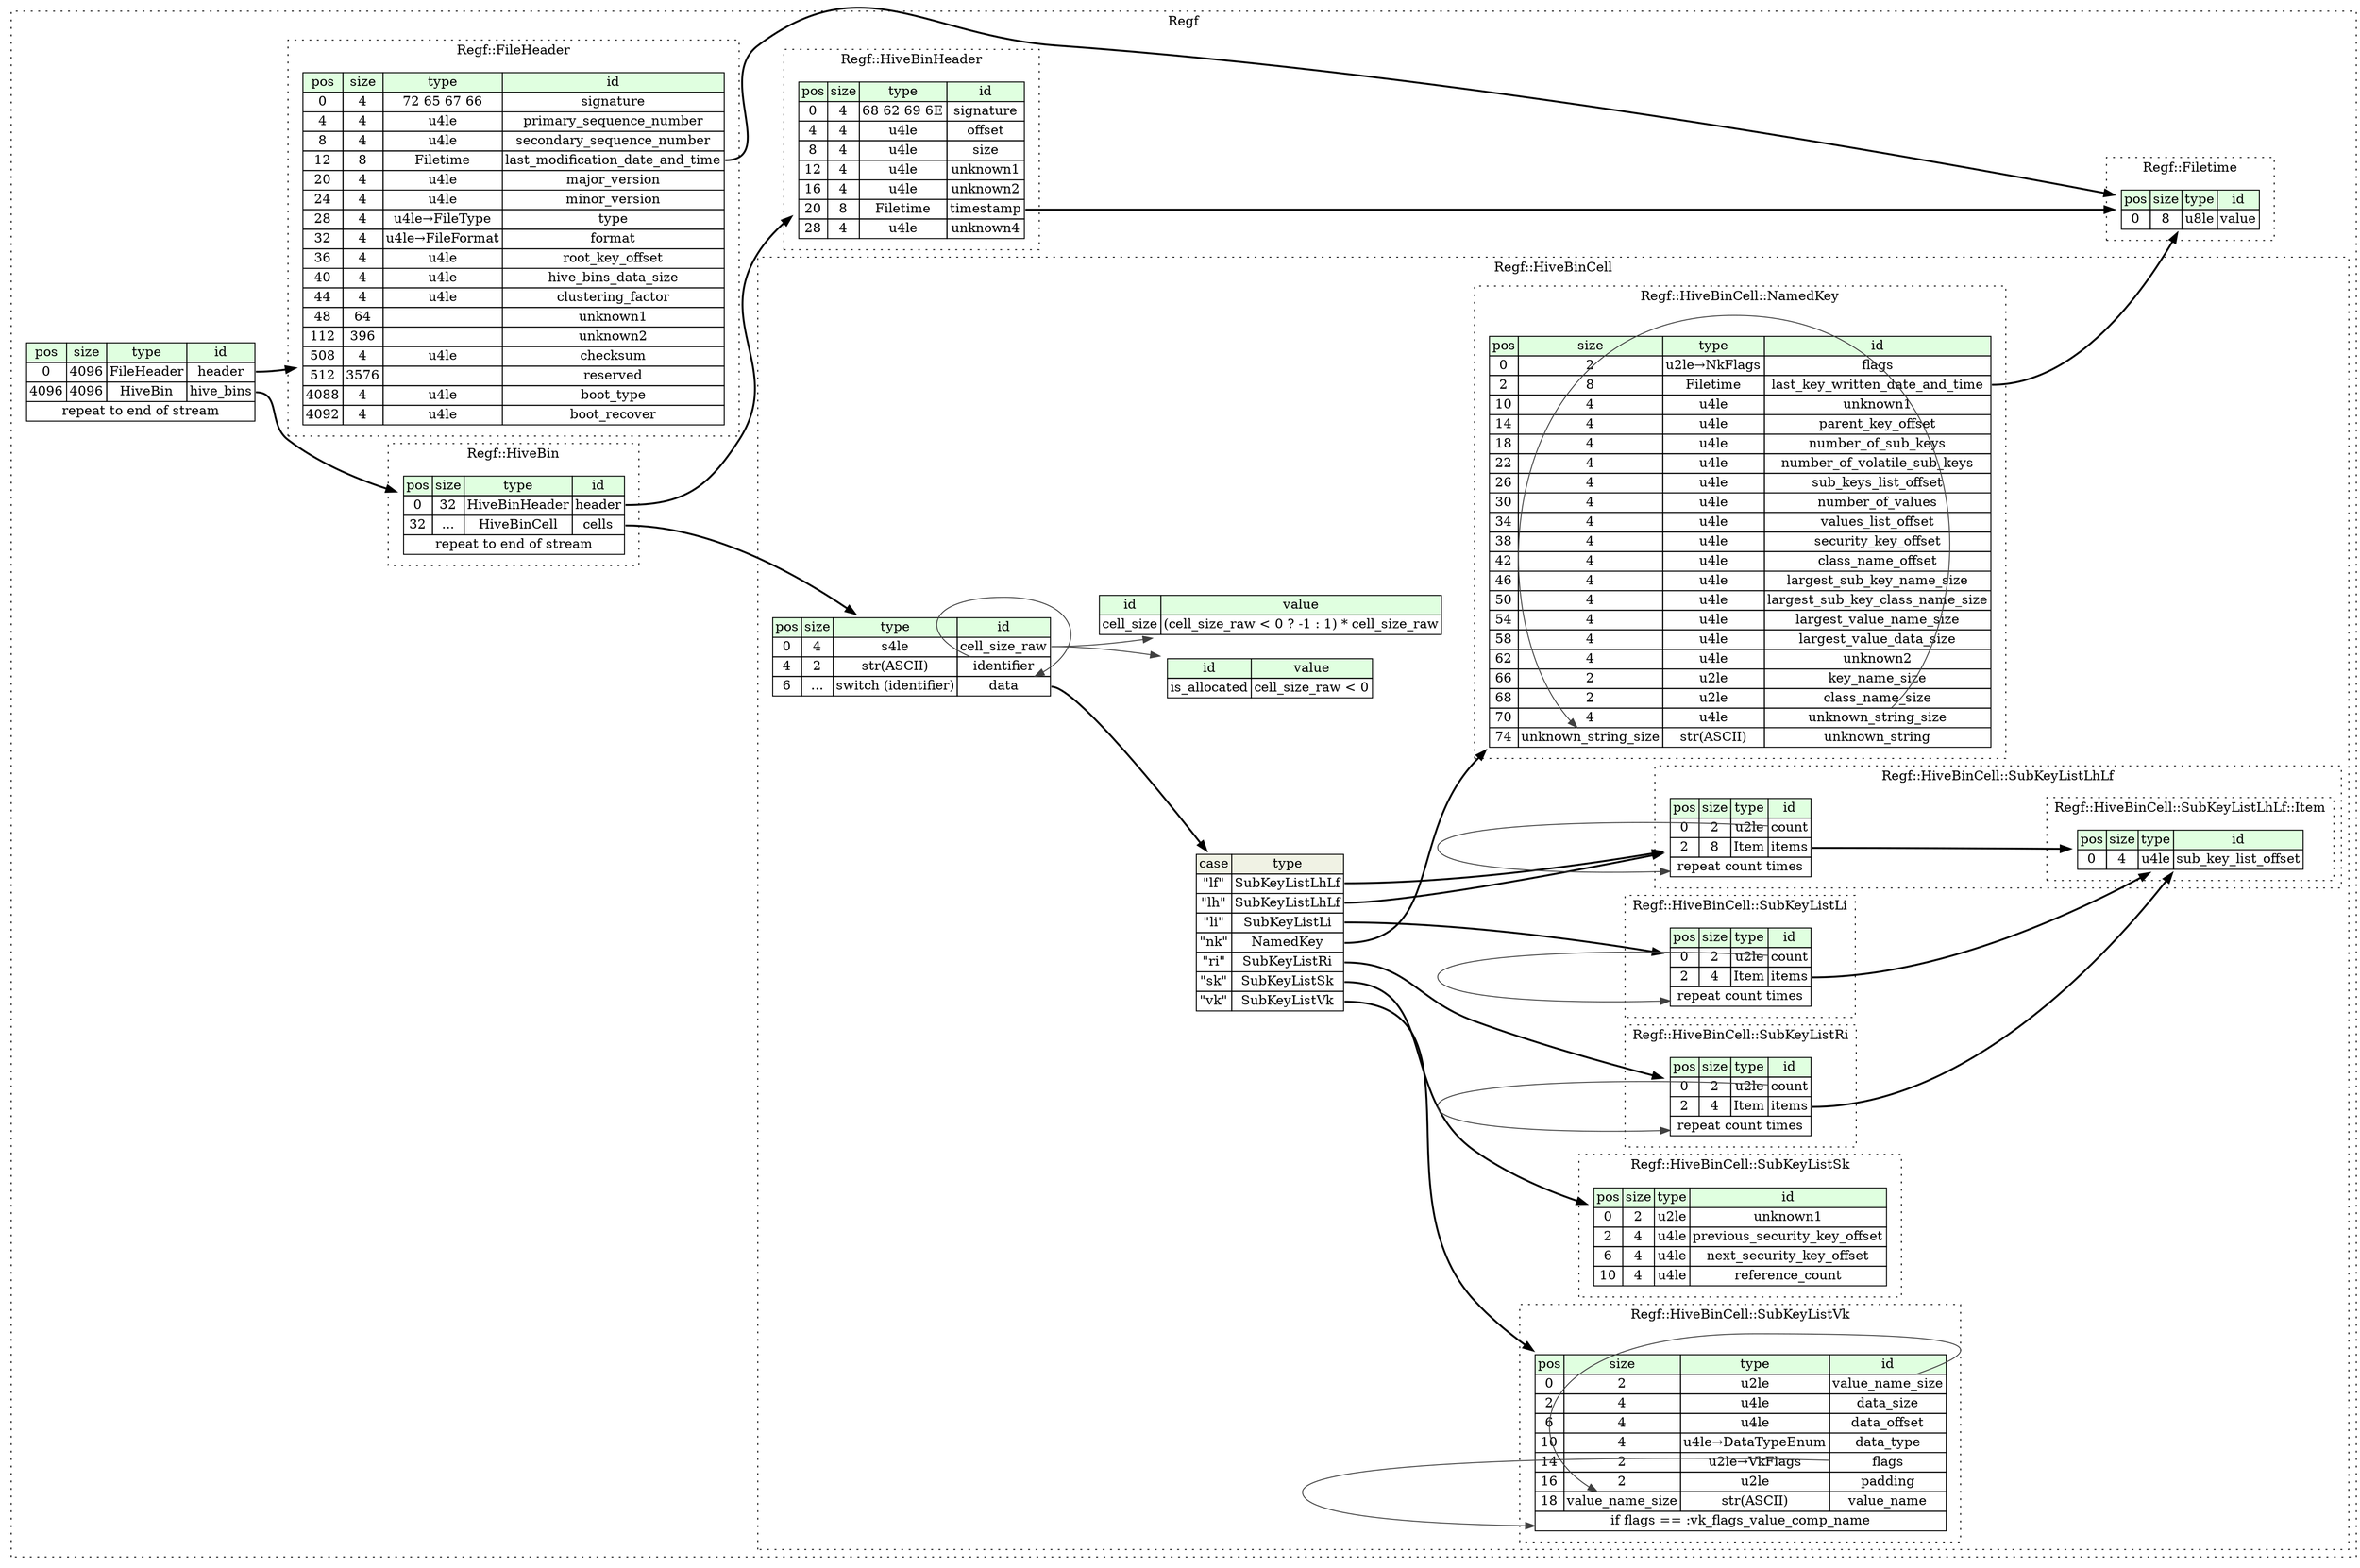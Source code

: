 digraph {
	rankdir=LR;
	node [shape=plaintext];
	subgraph cluster__regf {
		label="Regf";
		graph[style=dotted];

		regf__seq [label=<<TABLE BORDER="0" CELLBORDER="1" CELLSPACING="0">
			<TR><TD BGCOLOR="#E0FFE0">pos</TD><TD BGCOLOR="#E0FFE0">size</TD><TD BGCOLOR="#E0FFE0">type</TD><TD BGCOLOR="#E0FFE0">id</TD></TR>
			<TR><TD PORT="header_pos">0</TD><TD PORT="header_size">4096</TD><TD>FileHeader</TD><TD PORT="header_type">header</TD></TR>
			<TR><TD PORT="hive_bins_pos">4096</TD><TD PORT="hive_bins_size">4096</TD><TD>HiveBin</TD><TD PORT="hive_bins_type">hive_bins</TD></TR>
			<TR><TD COLSPAN="4" PORT="hive_bins__repeat">repeat to end of stream</TD></TR>
		</TABLE>>];
		subgraph cluster__file_header {
			label="Regf::FileHeader";
			graph[style=dotted];

			file_header__seq [label=<<TABLE BORDER="0" CELLBORDER="1" CELLSPACING="0">
				<TR><TD BGCOLOR="#E0FFE0">pos</TD><TD BGCOLOR="#E0FFE0">size</TD><TD BGCOLOR="#E0FFE0">type</TD><TD BGCOLOR="#E0FFE0">id</TD></TR>
				<TR><TD PORT="signature_pos">0</TD><TD PORT="signature_size">4</TD><TD>72 65 67 66</TD><TD PORT="signature_type">signature</TD></TR>
				<TR><TD PORT="primary_sequence_number_pos">4</TD><TD PORT="primary_sequence_number_size">4</TD><TD>u4le</TD><TD PORT="primary_sequence_number_type">primary_sequence_number</TD></TR>
				<TR><TD PORT="secondary_sequence_number_pos">8</TD><TD PORT="secondary_sequence_number_size">4</TD><TD>u4le</TD><TD PORT="secondary_sequence_number_type">secondary_sequence_number</TD></TR>
				<TR><TD PORT="last_modification_date_and_time_pos">12</TD><TD PORT="last_modification_date_and_time_size">8</TD><TD>Filetime</TD><TD PORT="last_modification_date_and_time_type">last_modification_date_and_time</TD></TR>
				<TR><TD PORT="major_version_pos">20</TD><TD PORT="major_version_size">4</TD><TD>u4le</TD><TD PORT="major_version_type">major_version</TD></TR>
				<TR><TD PORT="minor_version_pos">24</TD><TD PORT="minor_version_size">4</TD><TD>u4le</TD><TD PORT="minor_version_type">minor_version</TD></TR>
				<TR><TD PORT="type_pos">28</TD><TD PORT="type_size">4</TD><TD>u4le→FileType</TD><TD PORT="type_type">type</TD></TR>
				<TR><TD PORT="format_pos">32</TD><TD PORT="format_size">4</TD><TD>u4le→FileFormat</TD><TD PORT="format_type">format</TD></TR>
				<TR><TD PORT="root_key_offset_pos">36</TD><TD PORT="root_key_offset_size">4</TD><TD>u4le</TD><TD PORT="root_key_offset_type">root_key_offset</TD></TR>
				<TR><TD PORT="hive_bins_data_size_pos">40</TD><TD PORT="hive_bins_data_size_size">4</TD><TD>u4le</TD><TD PORT="hive_bins_data_size_type">hive_bins_data_size</TD></TR>
				<TR><TD PORT="clustering_factor_pos">44</TD><TD PORT="clustering_factor_size">4</TD><TD>u4le</TD><TD PORT="clustering_factor_type">clustering_factor</TD></TR>
				<TR><TD PORT="unknown1_pos">48</TD><TD PORT="unknown1_size">64</TD><TD></TD><TD PORT="unknown1_type">unknown1</TD></TR>
				<TR><TD PORT="unknown2_pos">112</TD><TD PORT="unknown2_size">396</TD><TD></TD><TD PORT="unknown2_type">unknown2</TD></TR>
				<TR><TD PORT="checksum_pos">508</TD><TD PORT="checksum_size">4</TD><TD>u4le</TD><TD PORT="checksum_type">checksum</TD></TR>
				<TR><TD PORT="reserved_pos">512</TD><TD PORT="reserved_size">3576</TD><TD></TD><TD PORT="reserved_type">reserved</TD></TR>
				<TR><TD PORT="boot_type_pos">4088</TD><TD PORT="boot_type_size">4</TD><TD>u4le</TD><TD PORT="boot_type_type">boot_type</TD></TR>
				<TR><TD PORT="boot_recover_pos">4092</TD><TD PORT="boot_recover_size">4</TD><TD>u4le</TD><TD PORT="boot_recover_type">boot_recover</TD></TR>
			</TABLE>>];
		}
		subgraph cluster__filetime {
			label="Regf::Filetime";
			graph[style=dotted];

			filetime__seq [label=<<TABLE BORDER="0" CELLBORDER="1" CELLSPACING="0">
				<TR><TD BGCOLOR="#E0FFE0">pos</TD><TD BGCOLOR="#E0FFE0">size</TD><TD BGCOLOR="#E0FFE0">type</TD><TD BGCOLOR="#E0FFE0">id</TD></TR>
				<TR><TD PORT="value_pos">0</TD><TD PORT="value_size">8</TD><TD>u8le</TD><TD PORT="value_type">value</TD></TR>
			</TABLE>>];
		}
		subgraph cluster__hive_bin {
			label="Regf::HiveBin";
			graph[style=dotted];

			hive_bin__seq [label=<<TABLE BORDER="0" CELLBORDER="1" CELLSPACING="0">
				<TR><TD BGCOLOR="#E0FFE0">pos</TD><TD BGCOLOR="#E0FFE0">size</TD><TD BGCOLOR="#E0FFE0">type</TD><TD BGCOLOR="#E0FFE0">id</TD></TR>
				<TR><TD PORT="header_pos">0</TD><TD PORT="header_size">32</TD><TD>HiveBinHeader</TD><TD PORT="header_type">header</TD></TR>
				<TR><TD PORT="cells_pos">32</TD><TD PORT="cells_size">...</TD><TD>HiveBinCell</TD><TD PORT="cells_type">cells</TD></TR>
				<TR><TD COLSPAN="4" PORT="cells__repeat">repeat to end of stream</TD></TR>
			</TABLE>>];
		}
		subgraph cluster__hive_bin_cell {
			label="Regf::HiveBinCell";
			graph[style=dotted];

			hive_bin_cell__seq [label=<<TABLE BORDER="0" CELLBORDER="1" CELLSPACING="0">
				<TR><TD BGCOLOR="#E0FFE0">pos</TD><TD BGCOLOR="#E0FFE0">size</TD><TD BGCOLOR="#E0FFE0">type</TD><TD BGCOLOR="#E0FFE0">id</TD></TR>
				<TR><TD PORT="cell_size_raw_pos">0</TD><TD PORT="cell_size_raw_size">4</TD><TD>s4le</TD><TD PORT="cell_size_raw_type">cell_size_raw</TD></TR>
				<TR><TD PORT="identifier_pos">4</TD><TD PORT="identifier_size">2</TD><TD>str(ASCII)</TD><TD PORT="identifier_type">identifier</TD></TR>
				<TR><TD PORT="data_pos">6</TD><TD PORT="data_size">...</TD><TD>switch (identifier)</TD><TD PORT="data_type">data</TD></TR>
			</TABLE>>];
			hive_bin_cell__inst__cell_size [label=<<TABLE BORDER="0" CELLBORDER="1" CELLSPACING="0">
				<TR><TD BGCOLOR="#E0FFE0">id</TD><TD BGCOLOR="#E0FFE0">value</TD></TR>
				<TR><TD>cell_size</TD><TD>(cell_size_raw &lt; 0 ? -1 : 1) * cell_size_raw</TD></TR>
			</TABLE>>];
			hive_bin_cell__inst__is_allocated [label=<<TABLE BORDER="0" CELLBORDER="1" CELLSPACING="0">
				<TR><TD BGCOLOR="#E0FFE0">id</TD><TD BGCOLOR="#E0FFE0">value</TD></TR>
				<TR><TD>is_allocated</TD><TD>cell_size_raw &lt; 0</TD></TR>
			</TABLE>>];
hive_bin_cell__seq_data_switch [label=<<TABLE BORDER="0" CELLBORDER="1" CELLSPACING="0">
	<TR><TD BGCOLOR="#F0F2E4">case</TD><TD BGCOLOR="#F0F2E4">type</TD></TR>
	<TR><TD>&quot;lf&quot;</TD><TD PORT="case0">SubKeyListLhLf</TD></TR>
	<TR><TD>&quot;lh&quot;</TD><TD PORT="case1">SubKeyListLhLf</TD></TR>
	<TR><TD>&quot;li&quot;</TD><TD PORT="case2">SubKeyListLi</TD></TR>
	<TR><TD>&quot;nk&quot;</TD><TD PORT="case3">NamedKey</TD></TR>
	<TR><TD>&quot;ri&quot;</TD><TD PORT="case4">SubKeyListRi</TD></TR>
	<TR><TD>&quot;sk&quot;</TD><TD PORT="case5">SubKeyListSk</TD></TR>
	<TR><TD>&quot;vk&quot;</TD><TD PORT="case6">SubKeyListVk</TD></TR>
</TABLE>>];
			subgraph cluster__named_key {
				label="Regf::HiveBinCell::NamedKey";
				graph[style=dotted];

				named_key__seq [label=<<TABLE BORDER="0" CELLBORDER="1" CELLSPACING="0">
					<TR><TD BGCOLOR="#E0FFE0">pos</TD><TD BGCOLOR="#E0FFE0">size</TD><TD BGCOLOR="#E0FFE0">type</TD><TD BGCOLOR="#E0FFE0">id</TD></TR>
					<TR><TD PORT="flags_pos">0</TD><TD PORT="flags_size">2</TD><TD>u2le→NkFlags</TD><TD PORT="flags_type">flags</TD></TR>
					<TR><TD PORT="last_key_written_date_and_time_pos">2</TD><TD PORT="last_key_written_date_and_time_size">8</TD><TD>Filetime</TD><TD PORT="last_key_written_date_and_time_type">last_key_written_date_and_time</TD></TR>
					<TR><TD PORT="unknown1_pos">10</TD><TD PORT="unknown1_size">4</TD><TD>u4le</TD><TD PORT="unknown1_type">unknown1</TD></TR>
					<TR><TD PORT="parent_key_offset_pos">14</TD><TD PORT="parent_key_offset_size">4</TD><TD>u4le</TD><TD PORT="parent_key_offset_type">parent_key_offset</TD></TR>
					<TR><TD PORT="number_of_sub_keys_pos">18</TD><TD PORT="number_of_sub_keys_size">4</TD><TD>u4le</TD><TD PORT="number_of_sub_keys_type">number_of_sub_keys</TD></TR>
					<TR><TD PORT="number_of_volatile_sub_keys_pos">22</TD><TD PORT="number_of_volatile_sub_keys_size">4</TD><TD>u4le</TD><TD PORT="number_of_volatile_sub_keys_type">number_of_volatile_sub_keys</TD></TR>
					<TR><TD PORT="sub_keys_list_offset_pos">26</TD><TD PORT="sub_keys_list_offset_size">4</TD><TD>u4le</TD><TD PORT="sub_keys_list_offset_type">sub_keys_list_offset</TD></TR>
					<TR><TD PORT="number_of_values_pos">30</TD><TD PORT="number_of_values_size">4</TD><TD>u4le</TD><TD PORT="number_of_values_type">number_of_values</TD></TR>
					<TR><TD PORT="values_list_offset_pos">34</TD><TD PORT="values_list_offset_size">4</TD><TD>u4le</TD><TD PORT="values_list_offset_type">values_list_offset</TD></TR>
					<TR><TD PORT="security_key_offset_pos">38</TD><TD PORT="security_key_offset_size">4</TD><TD>u4le</TD><TD PORT="security_key_offset_type">security_key_offset</TD></TR>
					<TR><TD PORT="class_name_offset_pos">42</TD><TD PORT="class_name_offset_size">4</TD><TD>u4le</TD><TD PORT="class_name_offset_type">class_name_offset</TD></TR>
					<TR><TD PORT="largest_sub_key_name_size_pos">46</TD><TD PORT="largest_sub_key_name_size_size">4</TD><TD>u4le</TD><TD PORT="largest_sub_key_name_size_type">largest_sub_key_name_size</TD></TR>
					<TR><TD PORT="largest_sub_key_class_name_size_pos">50</TD><TD PORT="largest_sub_key_class_name_size_size">4</TD><TD>u4le</TD><TD PORT="largest_sub_key_class_name_size_type">largest_sub_key_class_name_size</TD></TR>
					<TR><TD PORT="largest_value_name_size_pos">54</TD><TD PORT="largest_value_name_size_size">4</TD><TD>u4le</TD><TD PORT="largest_value_name_size_type">largest_value_name_size</TD></TR>
					<TR><TD PORT="largest_value_data_size_pos">58</TD><TD PORT="largest_value_data_size_size">4</TD><TD>u4le</TD><TD PORT="largest_value_data_size_type">largest_value_data_size</TD></TR>
					<TR><TD PORT="unknown2_pos">62</TD><TD PORT="unknown2_size">4</TD><TD>u4le</TD><TD PORT="unknown2_type">unknown2</TD></TR>
					<TR><TD PORT="key_name_size_pos">66</TD><TD PORT="key_name_size_size">2</TD><TD>u2le</TD><TD PORT="key_name_size_type">key_name_size</TD></TR>
					<TR><TD PORT="class_name_size_pos">68</TD><TD PORT="class_name_size_size">2</TD><TD>u2le</TD><TD PORT="class_name_size_type">class_name_size</TD></TR>
					<TR><TD PORT="unknown_string_size_pos">70</TD><TD PORT="unknown_string_size_size">4</TD><TD>u4le</TD><TD PORT="unknown_string_size_type">unknown_string_size</TD></TR>
					<TR><TD PORT="unknown_string_pos">74</TD><TD PORT="unknown_string_size">unknown_string_size</TD><TD>str(ASCII)</TD><TD PORT="unknown_string_type">unknown_string</TD></TR>
				</TABLE>>];
			}
			subgraph cluster__sub_key_list_lh_lf {
				label="Regf::HiveBinCell::SubKeyListLhLf";
				graph[style=dotted];

				sub_key_list_lh_lf__seq [label=<<TABLE BORDER="0" CELLBORDER="1" CELLSPACING="0">
					<TR><TD BGCOLOR="#E0FFE0">pos</TD><TD BGCOLOR="#E0FFE0">size</TD><TD BGCOLOR="#E0FFE0">type</TD><TD BGCOLOR="#E0FFE0">id</TD></TR>
					<TR><TD PORT="count_pos">0</TD><TD PORT="count_size">2</TD><TD>u2le</TD><TD PORT="count_type">count</TD></TR>
					<TR><TD PORT="items_pos">2</TD><TD PORT="items_size">8</TD><TD>Item</TD><TD PORT="items_type">items</TD></TR>
					<TR><TD COLSPAN="4" PORT="items__repeat">repeat count times</TD></TR>
				</TABLE>>];
				subgraph cluster__item {
					label="Regf::HiveBinCell::SubKeyListLhLf::Item";
					graph[style=dotted];

					item__seq [label=<<TABLE BORDER="0" CELLBORDER="1" CELLSPACING="0">
						<TR><TD BGCOLOR="#E0FFE0">pos</TD><TD BGCOLOR="#E0FFE0">size</TD><TD BGCOLOR="#E0FFE0">type</TD><TD BGCOLOR="#E0FFE0">id</TD></TR>
						<TR><TD PORT="named_key_offset_pos">0</TD><TD PORT="named_key_offset_size">4</TD><TD>u4le</TD><TD PORT="named_key_offset_type">named_key_offset</TD></TR>
						<TR><TD PORT="hash_value_pos">4</TD><TD PORT="hash_value_size">4</TD><TD>u4le</TD><TD PORT="hash_value_type">hash_value</TD></TR>
					</TABLE>>];
				}
			}
			subgraph cluster__sub_key_list_li {
				label="Regf::HiveBinCell::SubKeyListLi";
				graph[style=dotted];

				sub_key_list_li__seq [label=<<TABLE BORDER="0" CELLBORDER="1" CELLSPACING="0">
					<TR><TD BGCOLOR="#E0FFE0">pos</TD><TD BGCOLOR="#E0FFE0">size</TD><TD BGCOLOR="#E0FFE0">type</TD><TD BGCOLOR="#E0FFE0">id</TD></TR>
					<TR><TD PORT="count_pos">0</TD><TD PORT="count_size">2</TD><TD>u2le</TD><TD PORT="count_type">count</TD></TR>
					<TR><TD PORT="items_pos">2</TD><TD PORT="items_size">4</TD><TD>Item</TD><TD PORT="items_type">items</TD></TR>
					<TR><TD COLSPAN="4" PORT="items__repeat">repeat count times</TD></TR>
				</TABLE>>];
				subgraph cluster__item {
					label="Regf::HiveBinCell::SubKeyListLi::Item";
					graph[style=dotted];

					item__seq [label=<<TABLE BORDER="0" CELLBORDER="1" CELLSPACING="0">
						<TR><TD BGCOLOR="#E0FFE0">pos</TD><TD BGCOLOR="#E0FFE0">size</TD><TD BGCOLOR="#E0FFE0">type</TD><TD BGCOLOR="#E0FFE0">id</TD></TR>
						<TR><TD PORT="named_key_offset_pos">0</TD><TD PORT="named_key_offset_size">4</TD><TD>u4le</TD><TD PORT="named_key_offset_type">named_key_offset</TD></TR>
					</TABLE>>];
				}
			}
			subgraph cluster__sub_key_list_ri {
				label="Regf::HiveBinCell::SubKeyListRi";
				graph[style=dotted];

				sub_key_list_ri__seq [label=<<TABLE BORDER="0" CELLBORDER="1" CELLSPACING="0">
					<TR><TD BGCOLOR="#E0FFE0">pos</TD><TD BGCOLOR="#E0FFE0">size</TD><TD BGCOLOR="#E0FFE0">type</TD><TD BGCOLOR="#E0FFE0">id</TD></TR>
					<TR><TD PORT="count_pos">0</TD><TD PORT="count_size">2</TD><TD>u2le</TD><TD PORT="count_type">count</TD></TR>
					<TR><TD PORT="items_pos">2</TD><TD PORT="items_size">4</TD><TD>Item</TD><TD PORT="items_type">items</TD></TR>
					<TR><TD COLSPAN="4" PORT="items__repeat">repeat count times</TD></TR>
				</TABLE>>];
				subgraph cluster__item {
					label="Regf::HiveBinCell::SubKeyListRi::Item";
					graph[style=dotted];

					item__seq [label=<<TABLE BORDER="0" CELLBORDER="1" CELLSPACING="0">
						<TR><TD BGCOLOR="#E0FFE0">pos</TD><TD BGCOLOR="#E0FFE0">size</TD><TD BGCOLOR="#E0FFE0">type</TD><TD BGCOLOR="#E0FFE0">id</TD></TR>
						<TR><TD PORT="sub_key_list_offset_pos">0</TD><TD PORT="sub_key_list_offset_size">4</TD><TD>u4le</TD><TD PORT="sub_key_list_offset_type">sub_key_list_offset</TD></TR>
					</TABLE>>];
				}
			}
			subgraph cluster__sub_key_list_sk {
				label="Regf::HiveBinCell::SubKeyListSk";
				graph[style=dotted];

				sub_key_list_sk__seq [label=<<TABLE BORDER="0" CELLBORDER="1" CELLSPACING="0">
					<TR><TD BGCOLOR="#E0FFE0">pos</TD><TD BGCOLOR="#E0FFE0">size</TD><TD BGCOLOR="#E0FFE0">type</TD><TD BGCOLOR="#E0FFE0">id</TD></TR>
					<TR><TD PORT="unknown1_pos">0</TD><TD PORT="unknown1_size">2</TD><TD>u2le</TD><TD PORT="unknown1_type">unknown1</TD></TR>
					<TR><TD PORT="previous_security_key_offset_pos">2</TD><TD PORT="previous_security_key_offset_size">4</TD><TD>u4le</TD><TD PORT="previous_security_key_offset_type">previous_security_key_offset</TD></TR>
					<TR><TD PORT="next_security_key_offset_pos">6</TD><TD PORT="next_security_key_offset_size">4</TD><TD>u4le</TD><TD PORT="next_security_key_offset_type">next_security_key_offset</TD></TR>
					<TR><TD PORT="reference_count_pos">10</TD><TD PORT="reference_count_size">4</TD><TD>u4le</TD><TD PORT="reference_count_type">reference_count</TD></TR>
				</TABLE>>];
			}
			subgraph cluster__sub_key_list_vk {
				label="Regf::HiveBinCell::SubKeyListVk";
				graph[style=dotted];

				sub_key_list_vk__seq [label=<<TABLE BORDER="0" CELLBORDER="1" CELLSPACING="0">
					<TR><TD BGCOLOR="#E0FFE0">pos</TD><TD BGCOLOR="#E0FFE0">size</TD><TD BGCOLOR="#E0FFE0">type</TD><TD BGCOLOR="#E0FFE0">id</TD></TR>
					<TR><TD PORT="value_name_size_pos">0</TD><TD PORT="value_name_size_size">2</TD><TD>u2le</TD><TD PORT="value_name_size_type">value_name_size</TD></TR>
					<TR><TD PORT="data_size_pos">2</TD><TD PORT="data_size_size">4</TD><TD>u4le</TD><TD PORT="data_size_type">data_size</TD></TR>
					<TR><TD PORT="data_offset_pos">6</TD><TD PORT="data_offset_size">4</TD><TD>u4le</TD><TD PORT="data_offset_type">data_offset</TD></TR>
					<TR><TD PORT="data_type_pos">10</TD><TD PORT="data_type_size">4</TD><TD>u4le→DataTypeEnum</TD><TD PORT="data_type_type">data_type</TD></TR>
					<TR><TD PORT="flags_pos">14</TD><TD PORT="flags_size">2</TD><TD>u2le→VkFlags</TD><TD PORT="flags_type">flags</TD></TR>
					<TR><TD PORT="padding_pos">16</TD><TD PORT="padding_size">2</TD><TD>u2le</TD><TD PORT="padding_type">padding</TD></TR>
					<TR><TD PORT="value_name_pos">18</TD><TD PORT="value_name_size">value_name_size</TD><TD>str(ASCII)</TD><TD PORT="value_name_type">value_name</TD></TR>
					<TR><TD COLSPAN="4" PORT="value_name__if">if flags == :vk_flags_value_comp_name</TD></TR>
				</TABLE>>];
			}
		}
		subgraph cluster__hive_bin_header {
			label="Regf::HiveBinHeader";
			graph[style=dotted];

			hive_bin_header__seq [label=<<TABLE BORDER="0" CELLBORDER="1" CELLSPACING="0">
				<TR><TD BGCOLOR="#E0FFE0">pos</TD><TD BGCOLOR="#E0FFE0">size</TD><TD BGCOLOR="#E0FFE0">type</TD><TD BGCOLOR="#E0FFE0">id</TD></TR>
				<TR><TD PORT="signature_pos">0</TD><TD PORT="signature_size">4</TD><TD>68 62 69 6E</TD><TD PORT="signature_type">signature</TD></TR>
				<TR><TD PORT="offset_pos">4</TD><TD PORT="offset_size">4</TD><TD>u4le</TD><TD PORT="offset_type">offset</TD></TR>
				<TR><TD PORT="size_pos">8</TD><TD PORT="size_size">4</TD><TD>u4le</TD><TD PORT="size_type">size</TD></TR>
				<TR><TD PORT="unknown1_pos">12</TD><TD PORT="unknown1_size">4</TD><TD>u4le</TD><TD PORT="unknown1_type">unknown1</TD></TR>
				<TR><TD PORT="unknown2_pos">16</TD><TD PORT="unknown2_size">4</TD><TD>u4le</TD><TD PORT="unknown2_type">unknown2</TD></TR>
				<TR><TD PORT="timestamp_pos">20</TD><TD PORT="timestamp_size">8</TD><TD>Filetime</TD><TD PORT="timestamp_type">timestamp</TD></TR>
				<TR><TD PORT="unknown4_pos">28</TD><TD PORT="unknown4_size">4</TD><TD>u4le</TD><TD PORT="unknown4_type">unknown4</TD></TR>
			</TABLE>>];
		}
	}
	regf__seq:header_type -> file_header__seq [style=bold];
	regf__seq:hive_bins_type -> hive_bin__seq [style=bold];
	file_header__seq:last_modification_date_and_time_type -> filetime__seq [style=bold];
	hive_bin__seq:header_type -> hive_bin_header__seq [style=bold];
	hive_bin__seq:cells_type -> hive_bin_cell__seq [style=bold];
	hive_bin_cell__seq:data_type -> hive_bin_cell__seq_data_switch [style=bold];
	hive_bin_cell__seq_data_switch:case0 -> sub_key_list_lh_lf__seq [style=bold];
	hive_bin_cell__seq_data_switch:case1 -> sub_key_list_lh_lf__seq [style=bold];
	hive_bin_cell__seq_data_switch:case2 -> sub_key_list_li__seq [style=bold];
	hive_bin_cell__seq_data_switch:case3 -> named_key__seq [style=bold];
	hive_bin_cell__seq_data_switch:case4 -> sub_key_list_ri__seq [style=bold];
	hive_bin_cell__seq_data_switch:case5 -> sub_key_list_sk__seq [style=bold];
	hive_bin_cell__seq_data_switch:case6 -> sub_key_list_vk__seq [style=bold];
	hive_bin_cell__seq:identifier_type -> hive_bin_cell__seq:data_type [color="#404040"];
	hive_bin_cell__seq:cell_size_raw_type -> hive_bin_cell__inst__cell_size [color="#404040"];
	hive_bin_cell__seq:cell_size_raw_type -> hive_bin_cell__inst__is_allocated [color="#404040"];
	named_key__seq:last_key_written_date_and_time_type -> filetime__seq [style=bold];
	named_key__seq:unknown_string_size_type -> named_key__seq:unknown_string_size [color="#404040"];
	sub_key_list_lh_lf__seq:items_type -> item__seq [style=bold];
	sub_key_list_lh_lf__seq:count_type -> sub_key_list_lh_lf__seq:items__repeat [color="#404040"];
	sub_key_list_li__seq:items_type -> item__seq [style=bold];
	sub_key_list_li__seq:count_type -> sub_key_list_li__seq:items__repeat [color="#404040"];
	sub_key_list_ri__seq:items_type -> item__seq [style=bold];
	sub_key_list_ri__seq:count_type -> sub_key_list_ri__seq:items__repeat [color="#404040"];
	sub_key_list_vk__seq:value_name_size_type -> sub_key_list_vk__seq:value_name_size [color="#404040"];
	sub_key_list_vk__seq:flags_type -> sub_key_list_vk__seq:value_name__if [color="#404040"];
	hive_bin_header__seq:timestamp_type -> filetime__seq [style=bold];
}

